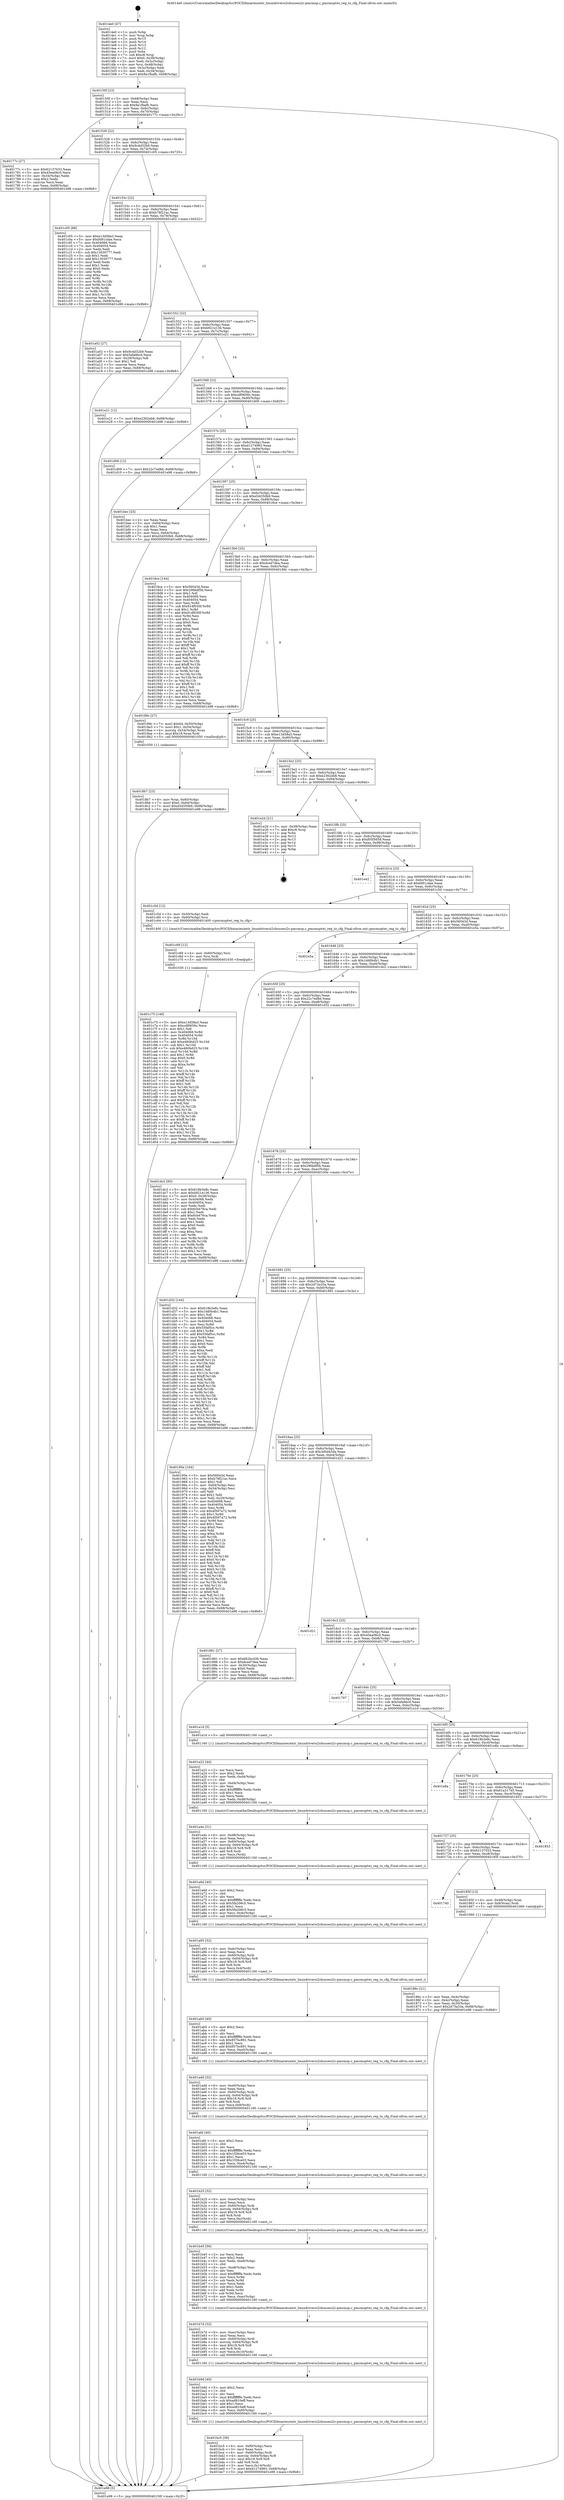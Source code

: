 digraph "0x4014e0" {
  label = "0x4014e0 (/mnt/c/Users/mathe/Desktop/tcc/POCII/binaries/extr_linuxdriversi2cbussesi2c-pmcmsp.c_pmcmsptwi_reg_to_cfg_Final-ollvm.out::main(0))"
  labelloc = "t"
  node[shape=record]

  Entry [label="",width=0.3,height=0.3,shape=circle,fillcolor=black,style=filled]
  "0x40150f" [label="{
     0x40150f [23]\l
     | [instrs]\l
     &nbsp;&nbsp;0x40150f \<+3\>: mov -0x68(%rbp),%eax\l
     &nbsp;&nbsp;0x401512 \<+2\>: mov %eax,%ecx\l
     &nbsp;&nbsp;0x401514 \<+6\>: sub $0x9a1fbafb,%ecx\l
     &nbsp;&nbsp;0x40151a \<+3\>: mov %eax,-0x6c(%rbp)\l
     &nbsp;&nbsp;0x40151d \<+3\>: mov %ecx,-0x70(%rbp)\l
     &nbsp;&nbsp;0x401520 \<+6\>: je 000000000040177c \<main+0x29c\>\l
  }"]
  "0x40177c" [label="{
     0x40177c [27]\l
     | [instrs]\l
     &nbsp;&nbsp;0x40177c \<+5\>: mov $0x62137033,%eax\l
     &nbsp;&nbsp;0x401781 \<+5\>: mov $0x45ea06c0,%ecx\l
     &nbsp;&nbsp;0x401786 \<+3\>: mov -0x34(%rbp),%edx\l
     &nbsp;&nbsp;0x401789 \<+3\>: cmp $0x2,%edx\l
     &nbsp;&nbsp;0x40178c \<+3\>: cmovne %ecx,%eax\l
     &nbsp;&nbsp;0x40178f \<+3\>: mov %eax,-0x68(%rbp)\l
     &nbsp;&nbsp;0x401792 \<+5\>: jmp 0000000000401e98 \<main+0x9b8\>\l
  }"]
  "0x401526" [label="{
     0x401526 [22]\l
     | [instrs]\l
     &nbsp;&nbsp;0x401526 \<+5\>: jmp 000000000040152b \<main+0x4b\>\l
     &nbsp;&nbsp;0x40152b \<+3\>: mov -0x6c(%rbp),%eax\l
     &nbsp;&nbsp;0x40152e \<+5\>: sub $0x9c4d32b9,%eax\l
     &nbsp;&nbsp;0x401533 \<+3\>: mov %eax,-0x74(%rbp)\l
     &nbsp;&nbsp;0x401536 \<+6\>: je 0000000000401c05 \<main+0x725\>\l
  }"]
  "0x401e98" [label="{
     0x401e98 [5]\l
     | [instrs]\l
     &nbsp;&nbsp;0x401e98 \<+5\>: jmp 000000000040150f \<main+0x2f\>\l
  }"]
  "0x4014e0" [label="{
     0x4014e0 [47]\l
     | [instrs]\l
     &nbsp;&nbsp;0x4014e0 \<+1\>: push %rbp\l
     &nbsp;&nbsp;0x4014e1 \<+3\>: mov %rsp,%rbp\l
     &nbsp;&nbsp;0x4014e4 \<+2\>: push %r15\l
     &nbsp;&nbsp;0x4014e6 \<+2\>: push %r14\l
     &nbsp;&nbsp;0x4014e8 \<+2\>: push %r13\l
     &nbsp;&nbsp;0x4014ea \<+2\>: push %r12\l
     &nbsp;&nbsp;0x4014ec \<+1\>: push %rbx\l
     &nbsp;&nbsp;0x4014ed \<+7\>: sub $0xc8,%rsp\l
     &nbsp;&nbsp;0x4014f4 \<+7\>: movl $0x0,-0x38(%rbp)\l
     &nbsp;&nbsp;0x4014fb \<+3\>: mov %edi,-0x3c(%rbp)\l
     &nbsp;&nbsp;0x4014fe \<+4\>: mov %rsi,-0x48(%rbp)\l
     &nbsp;&nbsp;0x401502 \<+3\>: mov -0x3c(%rbp),%edi\l
     &nbsp;&nbsp;0x401505 \<+3\>: mov %edi,-0x34(%rbp)\l
     &nbsp;&nbsp;0x401508 \<+7\>: movl $0x9a1fbafb,-0x68(%rbp)\l
  }"]
  Exit [label="",width=0.3,height=0.3,shape=circle,fillcolor=black,style=filled,peripheries=2]
  "0x401c05" [label="{
     0x401c05 [88]\l
     | [instrs]\l
     &nbsp;&nbsp;0x401c05 \<+5\>: mov $0xe13d58a3,%eax\l
     &nbsp;&nbsp;0x401c0a \<+5\>: mov $0xfd91cdae,%ecx\l
     &nbsp;&nbsp;0x401c0f \<+7\>: mov 0x404068,%edx\l
     &nbsp;&nbsp;0x401c16 \<+7\>: mov 0x404054,%esi\l
     &nbsp;&nbsp;0x401c1d \<+2\>: mov %edx,%edi\l
     &nbsp;&nbsp;0x401c1f \<+6\>: sub $0x13030777,%edi\l
     &nbsp;&nbsp;0x401c25 \<+3\>: sub $0x1,%edi\l
     &nbsp;&nbsp;0x401c28 \<+6\>: add $0x13030777,%edi\l
     &nbsp;&nbsp;0x401c2e \<+3\>: imul %edi,%edx\l
     &nbsp;&nbsp;0x401c31 \<+3\>: and $0x1,%edx\l
     &nbsp;&nbsp;0x401c34 \<+3\>: cmp $0x0,%edx\l
     &nbsp;&nbsp;0x401c37 \<+4\>: sete %r8b\l
     &nbsp;&nbsp;0x401c3b \<+3\>: cmp $0xa,%esi\l
     &nbsp;&nbsp;0x401c3e \<+4\>: setl %r9b\l
     &nbsp;&nbsp;0x401c42 \<+3\>: mov %r8b,%r10b\l
     &nbsp;&nbsp;0x401c45 \<+3\>: and %r9b,%r10b\l
     &nbsp;&nbsp;0x401c48 \<+3\>: xor %r9b,%r8b\l
     &nbsp;&nbsp;0x401c4b \<+3\>: or %r8b,%r10b\l
     &nbsp;&nbsp;0x401c4e \<+4\>: test $0x1,%r10b\l
     &nbsp;&nbsp;0x401c52 \<+3\>: cmovne %ecx,%eax\l
     &nbsp;&nbsp;0x401c55 \<+3\>: mov %eax,-0x68(%rbp)\l
     &nbsp;&nbsp;0x401c58 \<+5\>: jmp 0000000000401e98 \<main+0x9b8\>\l
  }"]
  "0x40153c" [label="{
     0x40153c [22]\l
     | [instrs]\l
     &nbsp;&nbsp;0x40153c \<+5\>: jmp 0000000000401541 \<main+0x61\>\l
     &nbsp;&nbsp;0x401541 \<+3\>: mov -0x6c(%rbp),%eax\l
     &nbsp;&nbsp;0x401544 \<+5\>: sub $0xb78f21ac,%eax\l
     &nbsp;&nbsp;0x401549 \<+3\>: mov %eax,-0x78(%rbp)\l
     &nbsp;&nbsp;0x40154c \<+6\>: je 0000000000401a02 \<main+0x522\>\l
  }"]
  "0x401c75" [label="{
     0x401c75 [148]\l
     | [instrs]\l
     &nbsp;&nbsp;0x401c75 \<+5\>: mov $0xe13d58a3,%eax\l
     &nbsp;&nbsp;0x401c7a \<+5\>: mov $0xcdf0656c,%ecx\l
     &nbsp;&nbsp;0x401c7f \<+2\>: mov $0x1,%dl\l
     &nbsp;&nbsp;0x401c81 \<+8\>: mov 0x404068,%r8d\l
     &nbsp;&nbsp;0x401c89 \<+8\>: mov 0x404054,%r9d\l
     &nbsp;&nbsp;0x401c91 \<+3\>: mov %r8d,%r10d\l
     &nbsp;&nbsp;0x401c94 \<+7\>: add $0xe460bd25,%r10d\l
     &nbsp;&nbsp;0x401c9b \<+4\>: sub $0x1,%r10d\l
     &nbsp;&nbsp;0x401c9f \<+7\>: sub $0xe460bd25,%r10d\l
     &nbsp;&nbsp;0x401ca6 \<+4\>: imul %r10d,%r8d\l
     &nbsp;&nbsp;0x401caa \<+4\>: and $0x1,%r8d\l
     &nbsp;&nbsp;0x401cae \<+4\>: cmp $0x0,%r8d\l
     &nbsp;&nbsp;0x401cb2 \<+4\>: sete %r11b\l
     &nbsp;&nbsp;0x401cb6 \<+4\>: cmp $0xa,%r9d\l
     &nbsp;&nbsp;0x401cba \<+3\>: setl %bl\l
     &nbsp;&nbsp;0x401cbd \<+3\>: mov %r11b,%r14b\l
     &nbsp;&nbsp;0x401cc0 \<+4\>: xor $0xff,%r14b\l
     &nbsp;&nbsp;0x401cc4 \<+3\>: mov %bl,%r15b\l
     &nbsp;&nbsp;0x401cc7 \<+4\>: xor $0xff,%r15b\l
     &nbsp;&nbsp;0x401ccb \<+3\>: xor $0x1,%dl\l
     &nbsp;&nbsp;0x401cce \<+3\>: mov %r14b,%r12b\l
     &nbsp;&nbsp;0x401cd1 \<+4\>: and $0xff,%r12b\l
     &nbsp;&nbsp;0x401cd5 \<+3\>: and %dl,%r11b\l
     &nbsp;&nbsp;0x401cd8 \<+3\>: mov %r15b,%r13b\l
     &nbsp;&nbsp;0x401cdb \<+4\>: and $0xff,%r13b\l
     &nbsp;&nbsp;0x401cdf \<+2\>: and %dl,%bl\l
     &nbsp;&nbsp;0x401ce1 \<+3\>: or %r11b,%r12b\l
     &nbsp;&nbsp;0x401ce4 \<+3\>: or %bl,%r13b\l
     &nbsp;&nbsp;0x401ce7 \<+3\>: xor %r13b,%r12b\l
     &nbsp;&nbsp;0x401cea \<+3\>: or %r15b,%r14b\l
     &nbsp;&nbsp;0x401ced \<+4\>: xor $0xff,%r14b\l
     &nbsp;&nbsp;0x401cf1 \<+3\>: or $0x1,%dl\l
     &nbsp;&nbsp;0x401cf4 \<+3\>: and %dl,%r14b\l
     &nbsp;&nbsp;0x401cf7 \<+3\>: or %r14b,%r12b\l
     &nbsp;&nbsp;0x401cfa \<+4\>: test $0x1,%r12b\l
     &nbsp;&nbsp;0x401cfe \<+3\>: cmovne %ecx,%eax\l
     &nbsp;&nbsp;0x401d01 \<+3\>: mov %eax,-0x68(%rbp)\l
     &nbsp;&nbsp;0x401d04 \<+5\>: jmp 0000000000401e98 \<main+0x9b8\>\l
  }"]
  "0x401a02" [label="{
     0x401a02 [27]\l
     | [instrs]\l
     &nbsp;&nbsp;0x401a02 \<+5\>: mov $0x9c4d32b9,%eax\l
     &nbsp;&nbsp;0x401a07 \<+5\>: mov $0x5afa9ecd,%ecx\l
     &nbsp;&nbsp;0x401a0c \<+3\>: mov -0x29(%rbp),%dl\l
     &nbsp;&nbsp;0x401a0f \<+3\>: test $0x1,%dl\l
     &nbsp;&nbsp;0x401a12 \<+3\>: cmovne %ecx,%eax\l
     &nbsp;&nbsp;0x401a15 \<+3\>: mov %eax,-0x68(%rbp)\l
     &nbsp;&nbsp;0x401a18 \<+5\>: jmp 0000000000401e98 \<main+0x9b8\>\l
  }"]
  "0x401552" [label="{
     0x401552 [22]\l
     | [instrs]\l
     &nbsp;&nbsp;0x401552 \<+5\>: jmp 0000000000401557 \<main+0x77\>\l
     &nbsp;&nbsp;0x401557 \<+3\>: mov -0x6c(%rbp),%eax\l
     &nbsp;&nbsp;0x40155a \<+5\>: sub $0xb921e136,%eax\l
     &nbsp;&nbsp;0x40155f \<+3\>: mov %eax,-0x7c(%rbp)\l
     &nbsp;&nbsp;0x401562 \<+6\>: je 0000000000401e21 \<main+0x941\>\l
  }"]
  "0x401c69" [label="{
     0x401c69 [12]\l
     | [instrs]\l
     &nbsp;&nbsp;0x401c69 \<+4\>: mov -0x60(%rbp),%rsi\l
     &nbsp;&nbsp;0x401c6d \<+3\>: mov %rsi,%rdi\l
     &nbsp;&nbsp;0x401c70 \<+5\>: call 0000000000401030 \<free@plt\>\l
     | [calls]\l
     &nbsp;&nbsp;0x401030 \{1\} (unknown)\l
  }"]
  "0x401e21" [label="{
     0x401e21 [12]\l
     | [instrs]\l
     &nbsp;&nbsp;0x401e21 \<+7\>: movl $0xe2362eb8,-0x68(%rbp)\l
     &nbsp;&nbsp;0x401e28 \<+5\>: jmp 0000000000401e98 \<main+0x9b8\>\l
  }"]
  "0x401568" [label="{
     0x401568 [22]\l
     | [instrs]\l
     &nbsp;&nbsp;0x401568 \<+5\>: jmp 000000000040156d \<main+0x8d\>\l
     &nbsp;&nbsp;0x40156d \<+3\>: mov -0x6c(%rbp),%eax\l
     &nbsp;&nbsp;0x401570 \<+5\>: sub $0xcdf0656c,%eax\l
     &nbsp;&nbsp;0x401575 \<+3\>: mov %eax,-0x80(%rbp)\l
     &nbsp;&nbsp;0x401578 \<+6\>: je 0000000000401d09 \<main+0x829\>\l
  }"]
  "0x401bc5" [label="{
     0x401bc5 [39]\l
     | [instrs]\l
     &nbsp;&nbsp;0x401bc5 \<+6\>: mov -0xf0(%rbp),%ecx\l
     &nbsp;&nbsp;0x401bcb \<+3\>: imul %eax,%ecx\l
     &nbsp;&nbsp;0x401bce \<+4\>: mov -0x60(%rbp),%rdi\l
     &nbsp;&nbsp;0x401bd2 \<+4\>: movslq -0x64(%rbp),%r8\l
     &nbsp;&nbsp;0x401bd6 \<+4\>: imul $0x18,%r8,%r8\l
     &nbsp;&nbsp;0x401bda \<+3\>: add %r8,%rdi\l
     &nbsp;&nbsp;0x401bdd \<+3\>: mov %ecx,0x14(%rdi)\l
     &nbsp;&nbsp;0x401be0 \<+7\>: movl $0xd1274983,-0x68(%rbp)\l
     &nbsp;&nbsp;0x401be7 \<+5\>: jmp 0000000000401e98 \<main+0x9b8\>\l
  }"]
  "0x401d09" [label="{
     0x401d09 [12]\l
     | [instrs]\l
     &nbsp;&nbsp;0x401d09 \<+7\>: movl $0x22c7ed8d,-0x68(%rbp)\l
     &nbsp;&nbsp;0x401d10 \<+5\>: jmp 0000000000401e98 \<main+0x9b8\>\l
  }"]
  "0x40157e" [label="{
     0x40157e [25]\l
     | [instrs]\l
     &nbsp;&nbsp;0x40157e \<+5\>: jmp 0000000000401583 \<main+0xa3\>\l
     &nbsp;&nbsp;0x401583 \<+3\>: mov -0x6c(%rbp),%eax\l
     &nbsp;&nbsp;0x401586 \<+5\>: sub $0xd1274983,%eax\l
     &nbsp;&nbsp;0x40158b \<+6\>: mov %eax,-0x84(%rbp)\l
     &nbsp;&nbsp;0x401591 \<+6\>: je 0000000000401bec \<main+0x70c\>\l
  }"]
  "0x401b9d" [label="{
     0x401b9d [40]\l
     | [instrs]\l
     &nbsp;&nbsp;0x401b9d \<+5\>: mov $0x2,%ecx\l
     &nbsp;&nbsp;0x401ba2 \<+1\>: cltd\l
     &nbsp;&nbsp;0x401ba3 \<+2\>: idiv %ecx\l
     &nbsp;&nbsp;0x401ba5 \<+6\>: imul $0xfffffffe,%edx,%ecx\l
     &nbsp;&nbsp;0x401bab \<+6\>: sub $0xad810eff,%ecx\l
     &nbsp;&nbsp;0x401bb1 \<+3\>: add $0x1,%ecx\l
     &nbsp;&nbsp;0x401bb4 \<+6\>: add $0xad810eff,%ecx\l
     &nbsp;&nbsp;0x401bba \<+6\>: mov %ecx,-0xf0(%rbp)\l
     &nbsp;&nbsp;0x401bc0 \<+5\>: call 0000000000401160 \<next_i\>\l
     | [calls]\l
     &nbsp;&nbsp;0x401160 \{1\} (/mnt/c/Users/mathe/Desktop/tcc/POCII/binaries/extr_linuxdriversi2cbussesi2c-pmcmsp.c_pmcmsptwi_reg_to_cfg_Final-ollvm.out::next_i)\l
  }"]
  "0x401bec" [label="{
     0x401bec [25]\l
     | [instrs]\l
     &nbsp;&nbsp;0x401bec \<+2\>: xor %eax,%eax\l
     &nbsp;&nbsp;0x401bee \<+3\>: mov -0x64(%rbp),%ecx\l
     &nbsp;&nbsp;0x401bf1 \<+3\>: sub $0x1,%eax\l
     &nbsp;&nbsp;0x401bf4 \<+2\>: sub %eax,%ecx\l
     &nbsp;&nbsp;0x401bf6 \<+3\>: mov %ecx,-0x64(%rbp)\l
     &nbsp;&nbsp;0x401bf9 \<+7\>: movl $0xd3d350b9,-0x68(%rbp)\l
     &nbsp;&nbsp;0x401c00 \<+5\>: jmp 0000000000401e98 \<main+0x9b8\>\l
  }"]
  "0x401597" [label="{
     0x401597 [25]\l
     | [instrs]\l
     &nbsp;&nbsp;0x401597 \<+5\>: jmp 000000000040159c \<main+0xbc\>\l
     &nbsp;&nbsp;0x40159c \<+3\>: mov -0x6c(%rbp),%eax\l
     &nbsp;&nbsp;0x40159f \<+5\>: sub $0xd3d350b9,%eax\l
     &nbsp;&nbsp;0x4015a4 \<+6\>: mov %eax,-0x88(%rbp)\l
     &nbsp;&nbsp;0x4015aa \<+6\>: je 00000000004018ce \<main+0x3ee\>\l
  }"]
  "0x401b7d" [label="{
     0x401b7d [32]\l
     | [instrs]\l
     &nbsp;&nbsp;0x401b7d \<+6\>: mov -0xec(%rbp),%ecx\l
     &nbsp;&nbsp;0x401b83 \<+3\>: imul %eax,%ecx\l
     &nbsp;&nbsp;0x401b86 \<+4\>: mov -0x60(%rbp),%rdi\l
     &nbsp;&nbsp;0x401b8a \<+4\>: movslq -0x64(%rbp),%r8\l
     &nbsp;&nbsp;0x401b8e \<+4\>: imul $0x18,%r8,%r8\l
     &nbsp;&nbsp;0x401b92 \<+3\>: add %r8,%rdi\l
     &nbsp;&nbsp;0x401b95 \<+3\>: mov %ecx,0x10(%rdi)\l
     &nbsp;&nbsp;0x401b98 \<+5\>: call 0000000000401160 \<next_i\>\l
     | [calls]\l
     &nbsp;&nbsp;0x401160 \{1\} (/mnt/c/Users/mathe/Desktop/tcc/POCII/binaries/extr_linuxdriversi2cbussesi2c-pmcmsp.c_pmcmsptwi_reg_to_cfg_Final-ollvm.out::next_i)\l
  }"]
  "0x4018ce" [label="{
     0x4018ce [144]\l
     | [instrs]\l
     &nbsp;&nbsp;0x4018ce \<+5\>: mov $0x56043d,%eax\l
     &nbsp;&nbsp;0x4018d3 \<+5\>: mov $0x296bdf5b,%ecx\l
     &nbsp;&nbsp;0x4018d8 \<+2\>: mov $0x1,%dl\l
     &nbsp;&nbsp;0x4018da \<+7\>: mov 0x404068,%esi\l
     &nbsp;&nbsp;0x4018e1 \<+7\>: mov 0x404054,%edi\l
     &nbsp;&nbsp;0x4018e8 \<+3\>: mov %esi,%r8d\l
     &nbsp;&nbsp;0x4018eb \<+7\>: sub $0x91df030f,%r8d\l
     &nbsp;&nbsp;0x4018f2 \<+4\>: sub $0x1,%r8d\l
     &nbsp;&nbsp;0x4018f6 \<+7\>: add $0x91df030f,%r8d\l
     &nbsp;&nbsp;0x4018fd \<+4\>: imul %r8d,%esi\l
     &nbsp;&nbsp;0x401901 \<+3\>: and $0x1,%esi\l
     &nbsp;&nbsp;0x401904 \<+3\>: cmp $0x0,%esi\l
     &nbsp;&nbsp;0x401907 \<+4\>: sete %r9b\l
     &nbsp;&nbsp;0x40190b \<+3\>: cmp $0xa,%edi\l
     &nbsp;&nbsp;0x40190e \<+4\>: setl %r10b\l
     &nbsp;&nbsp;0x401912 \<+3\>: mov %r9b,%r11b\l
     &nbsp;&nbsp;0x401915 \<+4\>: xor $0xff,%r11b\l
     &nbsp;&nbsp;0x401919 \<+3\>: mov %r10b,%bl\l
     &nbsp;&nbsp;0x40191c \<+3\>: xor $0xff,%bl\l
     &nbsp;&nbsp;0x40191f \<+3\>: xor $0x1,%dl\l
     &nbsp;&nbsp;0x401922 \<+3\>: mov %r11b,%r14b\l
     &nbsp;&nbsp;0x401925 \<+4\>: and $0xff,%r14b\l
     &nbsp;&nbsp;0x401929 \<+3\>: and %dl,%r9b\l
     &nbsp;&nbsp;0x40192c \<+3\>: mov %bl,%r15b\l
     &nbsp;&nbsp;0x40192f \<+4\>: and $0xff,%r15b\l
     &nbsp;&nbsp;0x401933 \<+3\>: and %dl,%r10b\l
     &nbsp;&nbsp;0x401936 \<+3\>: or %r9b,%r14b\l
     &nbsp;&nbsp;0x401939 \<+3\>: or %r10b,%r15b\l
     &nbsp;&nbsp;0x40193c \<+3\>: xor %r15b,%r14b\l
     &nbsp;&nbsp;0x40193f \<+3\>: or %bl,%r11b\l
     &nbsp;&nbsp;0x401942 \<+4\>: xor $0xff,%r11b\l
     &nbsp;&nbsp;0x401946 \<+3\>: or $0x1,%dl\l
     &nbsp;&nbsp;0x401949 \<+3\>: and %dl,%r11b\l
     &nbsp;&nbsp;0x40194c \<+3\>: or %r11b,%r14b\l
     &nbsp;&nbsp;0x40194f \<+4\>: test $0x1,%r14b\l
     &nbsp;&nbsp;0x401953 \<+3\>: cmovne %ecx,%eax\l
     &nbsp;&nbsp;0x401956 \<+3\>: mov %eax,-0x68(%rbp)\l
     &nbsp;&nbsp;0x401959 \<+5\>: jmp 0000000000401e98 \<main+0x9b8\>\l
  }"]
  "0x4015b0" [label="{
     0x4015b0 [25]\l
     | [instrs]\l
     &nbsp;&nbsp;0x4015b0 \<+5\>: jmp 00000000004015b5 \<main+0xd5\>\l
     &nbsp;&nbsp;0x4015b5 \<+3\>: mov -0x6c(%rbp),%eax\l
     &nbsp;&nbsp;0x4015b8 \<+5\>: sub $0xdced7dea,%eax\l
     &nbsp;&nbsp;0x4015bd \<+6\>: mov %eax,-0x8c(%rbp)\l
     &nbsp;&nbsp;0x4015c3 \<+6\>: je 000000000040189c \<main+0x3bc\>\l
  }"]
  "0x401b45" [label="{
     0x401b45 [56]\l
     | [instrs]\l
     &nbsp;&nbsp;0x401b45 \<+2\>: xor %ecx,%ecx\l
     &nbsp;&nbsp;0x401b47 \<+5\>: mov $0x2,%edx\l
     &nbsp;&nbsp;0x401b4c \<+6\>: mov %edx,-0xe8(%rbp)\l
     &nbsp;&nbsp;0x401b52 \<+1\>: cltd\l
     &nbsp;&nbsp;0x401b53 \<+6\>: mov -0xe8(%rbp),%esi\l
     &nbsp;&nbsp;0x401b59 \<+2\>: idiv %esi\l
     &nbsp;&nbsp;0x401b5b \<+6\>: imul $0xfffffffe,%edx,%edx\l
     &nbsp;&nbsp;0x401b61 \<+3\>: mov %ecx,%r9d\l
     &nbsp;&nbsp;0x401b64 \<+3\>: sub %edx,%r9d\l
     &nbsp;&nbsp;0x401b67 \<+2\>: mov %ecx,%edx\l
     &nbsp;&nbsp;0x401b69 \<+3\>: sub $0x1,%edx\l
     &nbsp;&nbsp;0x401b6c \<+3\>: add %edx,%r9d\l
     &nbsp;&nbsp;0x401b6f \<+3\>: sub %r9d,%ecx\l
     &nbsp;&nbsp;0x401b72 \<+6\>: mov %ecx,-0xec(%rbp)\l
     &nbsp;&nbsp;0x401b78 \<+5\>: call 0000000000401160 \<next_i\>\l
     | [calls]\l
     &nbsp;&nbsp;0x401160 \{1\} (/mnt/c/Users/mathe/Desktop/tcc/POCII/binaries/extr_linuxdriversi2cbussesi2c-pmcmsp.c_pmcmsptwi_reg_to_cfg_Final-ollvm.out::next_i)\l
  }"]
  "0x40189c" [label="{
     0x40189c [27]\l
     | [instrs]\l
     &nbsp;&nbsp;0x40189c \<+7\>: movl $0x64,-0x50(%rbp)\l
     &nbsp;&nbsp;0x4018a3 \<+7\>: movl $0x1,-0x54(%rbp)\l
     &nbsp;&nbsp;0x4018aa \<+4\>: movslq -0x54(%rbp),%rax\l
     &nbsp;&nbsp;0x4018ae \<+4\>: imul $0x18,%rax,%rdi\l
     &nbsp;&nbsp;0x4018b2 \<+5\>: call 0000000000401050 \<malloc@plt\>\l
     | [calls]\l
     &nbsp;&nbsp;0x401050 \{1\} (unknown)\l
  }"]
  "0x4015c9" [label="{
     0x4015c9 [25]\l
     | [instrs]\l
     &nbsp;&nbsp;0x4015c9 \<+5\>: jmp 00000000004015ce \<main+0xee\>\l
     &nbsp;&nbsp;0x4015ce \<+3\>: mov -0x6c(%rbp),%eax\l
     &nbsp;&nbsp;0x4015d1 \<+5\>: sub $0xe13d58a3,%eax\l
     &nbsp;&nbsp;0x4015d6 \<+6\>: mov %eax,-0x90(%rbp)\l
     &nbsp;&nbsp;0x4015dc \<+6\>: je 0000000000401e66 \<main+0x986\>\l
  }"]
  "0x401b25" [label="{
     0x401b25 [32]\l
     | [instrs]\l
     &nbsp;&nbsp;0x401b25 \<+6\>: mov -0xe4(%rbp),%ecx\l
     &nbsp;&nbsp;0x401b2b \<+3\>: imul %eax,%ecx\l
     &nbsp;&nbsp;0x401b2e \<+4\>: mov -0x60(%rbp),%rdi\l
     &nbsp;&nbsp;0x401b32 \<+4\>: movslq -0x64(%rbp),%r8\l
     &nbsp;&nbsp;0x401b36 \<+4\>: imul $0x18,%r8,%r8\l
     &nbsp;&nbsp;0x401b3a \<+3\>: add %r8,%rdi\l
     &nbsp;&nbsp;0x401b3d \<+3\>: mov %ecx,0xc(%rdi)\l
     &nbsp;&nbsp;0x401b40 \<+5\>: call 0000000000401160 \<next_i\>\l
     | [calls]\l
     &nbsp;&nbsp;0x401160 \{1\} (/mnt/c/Users/mathe/Desktop/tcc/POCII/binaries/extr_linuxdriversi2cbussesi2c-pmcmsp.c_pmcmsptwi_reg_to_cfg_Final-ollvm.out::next_i)\l
  }"]
  "0x401e66" [label="{
     0x401e66\l
  }", style=dashed]
  "0x4015e2" [label="{
     0x4015e2 [25]\l
     | [instrs]\l
     &nbsp;&nbsp;0x4015e2 \<+5\>: jmp 00000000004015e7 \<main+0x107\>\l
     &nbsp;&nbsp;0x4015e7 \<+3\>: mov -0x6c(%rbp),%eax\l
     &nbsp;&nbsp;0x4015ea \<+5\>: sub $0xe2362eb8,%eax\l
     &nbsp;&nbsp;0x4015ef \<+6\>: mov %eax,-0x94(%rbp)\l
     &nbsp;&nbsp;0x4015f5 \<+6\>: je 0000000000401e2d \<main+0x94d\>\l
  }"]
  "0x401afd" [label="{
     0x401afd [40]\l
     | [instrs]\l
     &nbsp;&nbsp;0x401afd \<+5\>: mov $0x2,%ecx\l
     &nbsp;&nbsp;0x401b02 \<+1\>: cltd\l
     &nbsp;&nbsp;0x401b03 \<+2\>: idiv %ecx\l
     &nbsp;&nbsp;0x401b05 \<+6\>: imul $0xfffffffe,%edx,%ecx\l
     &nbsp;&nbsp;0x401b0b \<+6\>: sub $0x1f28ce03,%ecx\l
     &nbsp;&nbsp;0x401b11 \<+3\>: add $0x1,%ecx\l
     &nbsp;&nbsp;0x401b14 \<+6\>: add $0x1f28ce03,%ecx\l
     &nbsp;&nbsp;0x401b1a \<+6\>: mov %ecx,-0xe4(%rbp)\l
     &nbsp;&nbsp;0x401b20 \<+5\>: call 0000000000401160 \<next_i\>\l
     | [calls]\l
     &nbsp;&nbsp;0x401160 \{1\} (/mnt/c/Users/mathe/Desktop/tcc/POCII/binaries/extr_linuxdriversi2cbussesi2c-pmcmsp.c_pmcmsptwi_reg_to_cfg_Final-ollvm.out::next_i)\l
  }"]
  "0x401e2d" [label="{
     0x401e2d [21]\l
     | [instrs]\l
     &nbsp;&nbsp;0x401e2d \<+3\>: mov -0x38(%rbp),%eax\l
     &nbsp;&nbsp;0x401e30 \<+7\>: add $0xc8,%rsp\l
     &nbsp;&nbsp;0x401e37 \<+1\>: pop %rbx\l
     &nbsp;&nbsp;0x401e38 \<+2\>: pop %r12\l
     &nbsp;&nbsp;0x401e3a \<+2\>: pop %r13\l
     &nbsp;&nbsp;0x401e3c \<+2\>: pop %r14\l
     &nbsp;&nbsp;0x401e3e \<+2\>: pop %r15\l
     &nbsp;&nbsp;0x401e40 \<+1\>: pop %rbp\l
     &nbsp;&nbsp;0x401e41 \<+1\>: ret\l
  }"]
  "0x4015fb" [label="{
     0x4015fb [25]\l
     | [instrs]\l
     &nbsp;&nbsp;0x4015fb \<+5\>: jmp 0000000000401600 \<main+0x120\>\l
     &nbsp;&nbsp;0x401600 \<+3\>: mov -0x6c(%rbp),%eax\l
     &nbsp;&nbsp;0x401603 \<+5\>: sub $0xf05f5658,%eax\l
     &nbsp;&nbsp;0x401608 \<+6\>: mov %eax,-0x98(%rbp)\l
     &nbsp;&nbsp;0x40160e \<+6\>: je 0000000000401e42 \<main+0x962\>\l
  }"]
  "0x401add" [label="{
     0x401add [32]\l
     | [instrs]\l
     &nbsp;&nbsp;0x401add \<+6\>: mov -0xe0(%rbp),%ecx\l
     &nbsp;&nbsp;0x401ae3 \<+3\>: imul %eax,%ecx\l
     &nbsp;&nbsp;0x401ae6 \<+4\>: mov -0x60(%rbp),%rdi\l
     &nbsp;&nbsp;0x401aea \<+4\>: movslq -0x64(%rbp),%r8\l
     &nbsp;&nbsp;0x401aee \<+4\>: imul $0x18,%r8,%r8\l
     &nbsp;&nbsp;0x401af2 \<+3\>: add %r8,%rdi\l
     &nbsp;&nbsp;0x401af5 \<+3\>: mov %ecx,0x8(%rdi)\l
     &nbsp;&nbsp;0x401af8 \<+5\>: call 0000000000401160 \<next_i\>\l
     | [calls]\l
     &nbsp;&nbsp;0x401160 \{1\} (/mnt/c/Users/mathe/Desktop/tcc/POCII/binaries/extr_linuxdriversi2cbussesi2c-pmcmsp.c_pmcmsptwi_reg_to_cfg_Final-ollvm.out::next_i)\l
  }"]
  "0x401e42" [label="{
     0x401e42\l
  }", style=dashed]
  "0x401614" [label="{
     0x401614 [25]\l
     | [instrs]\l
     &nbsp;&nbsp;0x401614 \<+5\>: jmp 0000000000401619 \<main+0x139\>\l
     &nbsp;&nbsp;0x401619 \<+3\>: mov -0x6c(%rbp),%eax\l
     &nbsp;&nbsp;0x40161c \<+5\>: sub $0xfd91cdae,%eax\l
     &nbsp;&nbsp;0x401621 \<+6\>: mov %eax,-0x9c(%rbp)\l
     &nbsp;&nbsp;0x401627 \<+6\>: je 0000000000401c5d \<main+0x77d\>\l
  }"]
  "0x401ab5" [label="{
     0x401ab5 [40]\l
     | [instrs]\l
     &nbsp;&nbsp;0x401ab5 \<+5\>: mov $0x2,%ecx\l
     &nbsp;&nbsp;0x401aba \<+1\>: cltd\l
     &nbsp;&nbsp;0x401abb \<+2\>: idiv %ecx\l
     &nbsp;&nbsp;0x401abd \<+6\>: imul $0xfffffffe,%edx,%ecx\l
     &nbsp;&nbsp;0x401ac3 \<+6\>: sub $0x857bc891,%ecx\l
     &nbsp;&nbsp;0x401ac9 \<+3\>: add $0x1,%ecx\l
     &nbsp;&nbsp;0x401acc \<+6\>: add $0x857bc891,%ecx\l
     &nbsp;&nbsp;0x401ad2 \<+6\>: mov %ecx,-0xe0(%rbp)\l
     &nbsp;&nbsp;0x401ad8 \<+5\>: call 0000000000401160 \<next_i\>\l
     | [calls]\l
     &nbsp;&nbsp;0x401160 \{1\} (/mnt/c/Users/mathe/Desktop/tcc/POCII/binaries/extr_linuxdriversi2cbussesi2c-pmcmsp.c_pmcmsptwi_reg_to_cfg_Final-ollvm.out::next_i)\l
  }"]
  "0x401c5d" [label="{
     0x401c5d [12]\l
     | [instrs]\l
     &nbsp;&nbsp;0x401c5d \<+3\>: mov -0x50(%rbp),%edi\l
     &nbsp;&nbsp;0x401c60 \<+4\>: mov -0x60(%rbp),%rsi\l
     &nbsp;&nbsp;0x401c64 \<+5\>: call 0000000000401400 \<pmcmsptwi_reg_to_cfg\>\l
     | [calls]\l
     &nbsp;&nbsp;0x401400 \{1\} (/mnt/c/Users/mathe/Desktop/tcc/POCII/binaries/extr_linuxdriversi2cbussesi2c-pmcmsp.c_pmcmsptwi_reg_to_cfg_Final-ollvm.out::pmcmsptwi_reg_to_cfg)\l
  }"]
  "0x40162d" [label="{
     0x40162d [25]\l
     | [instrs]\l
     &nbsp;&nbsp;0x40162d \<+5\>: jmp 0000000000401632 \<main+0x152\>\l
     &nbsp;&nbsp;0x401632 \<+3\>: mov -0x6c(%rbp),%eax\l
     &nbsp;&nbsp;0x401635 \<+5\>: sub $0x56043d,%eax\l
     &nbsp;&nbsp;0x40163a \<+6\>: mov %eax,-0xa0(%rbp)\l
     &nbsp;&nbsp;0x401640 \<+6\>: je 0000000000401e5a \<main+0x97a\>\l
  }"]
  "0x401a95" [label="{
     0x401a95 [32]\l
     | [instrs]\l
     &nbsp;&nbsp;0x401a95 \<+6\>: mov -0xdc(%rbp),%ecx\l
     &nbsp;&nbsp;0x401a9b \<+3\>: imul %eax,%ecx\l
     &nbsp;&nbsp;0x401a9e \<+4\>: mov -0x60(%rbp),%rdi\l
     &nbsp;&nbsp;0x401aa2 \<+4\>: movslq -0x64(%rbp),%r8\l
     &nbsp;&nbsp;0x401aa6 \<+4\>: imul $0x18,%r8,%r8\l
     &nbsp;&nbsp;0x401aaa \<+3\>: add %r8,%rdi\l
     &nbsp;&nbsp;0x401aad \<+3\>: mov %ecx,0x4(%rdi)\l
     &nbsp;&nbsp;0x401ab0 \<+5\>: call 0000000000401160 \<next_i\>\l
     | [calls]\l
     &nbsp;&nbsp;0x401160 \{1\} (/mnt/c/Users/mathe/Desktop/tcc/POCII/binaries/extr_linuxdriversi2cbussesi2c-pmcmsp.c_pmcmsptwi_reg_to_cfg_Final-ollvm.out::next_i)\l
  }"]
  "0x401e5a" [label="{
     0x401e5a\l
  }", style=dashed]
  "0x401646" [label="{
     0x401646 [25]\l
     | [instrs]\l
     &nbsp;&nbsp;0x401646 \<+5\>: jmp 000000000040164b \<main+0x16b\>\l
     &nbsp;&nbsp;0x40164b \<+3\>: mov -0x6c(%rbp),%eax\l
     &nbsp;&nbsp;0x40164e \<+5\>: sub $0x1dd0b4b1,%eax\l
     &nbsp;&nbsp;0x401653 \<+6\>: mov %eax,-0xa4(%rbp)\l
     &nbsp;&nbsp;0x401659 \<+6\>: je 0000000000401dc2 \<main+0x8e2\>\l
  }"]
  "0x401a6d" [label="{
     0x401a6d [40]\l
     | [instrs]\l
     &nbsp;&nbsp;0x401a6d \<+5\>: mov $0x2,%ecx\l
     &nbsp;&nbsp;0x401a72 \<+1\>: cltd\l
     &nbsp;&nbsp;0x401a73 \<+2\>: idiv %ecx\l
     &nbsp;&nbsp;0x401a75 \<+6\>: imul $0xfffffffe,%edx,%ecx\l
     &nbsp;&nbsp;0x401a7b \<+6\>: sub $0x5fa206c5,%ecx\l
     &nbsp;&nbsp;0x401a81 \<+3\>: add $0x1,%ecx\l
     &nbsp;&nbsp;0x401a84 \<+6\>: add $0x5fa206c5,%ecx\l
     &nbsp;&nbsp;0x401a8a \<+6\>: mov %ecx,-0xdc(%rbp)\l
     &nbsp;&nbsp;0x401a90 \<+5\>: call 0000000000401160 \<next_i\>\l
     | [calls]\l
     &nbsp;&nbsp;0x401160 \{1\} (/mnt/c/Users/mathe/Desktop/tcc/POCII/binaries/extr_linuxdriversi2cbussesi2c-pmcmsp.c_pmcmsptwi_reg_to_cfg_Final-ollvm.out::next_i)\l
  }"]
  "0x401dc2" [label="{
     0x401dc2 [95]\l
     | [instrs]\l
     &nbsp;&nbsp;0x401dc2 \<+5\>: mov $0x618b3e8c,%eax\l
     &nbsp;&nbsp;0x401dc7 \<+5\>: mov $0xb921e136,%ecx\l
     &nbsp;&nbsp;0x401dcc \<+7\>: movl $0x0,-0x38(%rbp)\l
     &nbsp;&nbsp;0x401dd3 \<+7\>: mov 0x404068,%edx\l
     &nbsp;&nbsp;0x401dda \<+7\>: mov 0x404054,%esi\l
     &nbsp;&nbsp;0x401de1 \<+2\>: mov %edx,%edi\l
     &nbsp;&nbsp;0x401de3 \<+6\>: sub $0x6cb476ca,%edi\l
     &nbsp;&nbsp;0x401de9 \<+3\>: sub $0x1,%edi\l
     &nbsp;&nbsp;0x401dec \<+6\>: add $0x6cb476ca,%edi\l
     &nbsp;&nbsp;0x401df2 \<+3\>: imul %edi,%edx\l
     &nbsp;&nbsp;0x401df5 \<+3\>: and $0x1,%edx\l
     &nbsp;&nbsp;0x401df8 \<+3\>: cmp $0x0,%edx\l
     &nbsp;&nbsp;0x401dfb \<+4\>: sete %r8b\l
     &nbsp;&nbsp;0x401dff \<+3\>: cmp $0xa,%esi\l
     &nbsp;&nbsp;0x401e02 \<+4\>: setl %r9b\l
     &nbsp;&nbsp;0x401e06 \<+3\>: mov %r8b,%r10b\l
     &nbsp;&nbsp;0x401e09 \<+3\>: and %r9b,%r10b\l
     &nbsp;&nbsp;0x401e0c \<+3\>: xor %r9b,%r8b\l
     &nbsp;&nbsp;0x401e0f \<+3\>: or %r8b,%r10b\l
     &nbsp;&nbsp;0x401e12 \<+4\>: test $0x1,%r10b\l
     &nbsp;&nbsp;0x401e16 \<+3\>: cmovne %ecx,%eax\l
     &nbsp;&nbsp;0x401e19 \<+3\>: mov %eax,-0x68(%rbp)\l
     &nbsp;&nbsp;0x401e1c \<+5\>: jmp 0000000000401e98 \<main+0x9b8\>\l
  }"]
  "0x40165f" [label="{
     0x40165f [25]\l
     | [instrs]\l
     &nbsp;&nbsp;0x40165f \<+5\>: jmp 0000000000401664 \<main+0x184\>\l
     &nbsp;&nbsp;0x401664 \<+3\>: mov -0x6c(%rbp),%eax\l
     &nbsp;&nbsp;0x401667 \<+5\>: sub $0x22c7ed8d,%eax\l
     &nbsp;&nbsp;0x40166c \<+6\>: mov %eax,-0xa8(%rbp)\l
     &nbsp;&nbsp;0x401672 \<+6\>: je 0000000000401d32 \<main+0x852\>\l
  }"]
  "0x401a4e" [label="{
     0x401a4e [31]\l
     | [instrs]\l
     &nbsp;&nbsp;0x401a4e \<+6\>: mov -0xd8(%rbp),%ecx\l
     &nbsp;&nbsp;0x401a54 \<+3\>: imul %eax,%ecx\l
     &nbsp;&nbsp;0x401a57 \<+4\>: mov -0x60(%rbp),%rdi\l
     &nbsp;&nbsp;0x401a5b \<+4\>: movslq -0x64(%rbp),%r8\l
     &nbsp;&nbsp;0x401a5f \<+4\>: imul $0x18,%r8,%r8\l
     &nbsp;&nbsp;0x401a63 \<+3\>: add %r8,%rdi\l
     &nbsp;&nbsp;0x401a66 \<+2\>: mov %ecx,(%rdi)\l
     &nbsp;&nbsp;0x401a68 \<+5\>: call 0000000000401160 \<next_i\>\l
     | [calls]\l
     &nbsp;&nbsp;0x401160 \{1\} (/mnt/c/Users/mathe/Desktop/tcc/POCII/binaries/extr_linuxdriversi2cbussesi2c-pmcmsp.c_pmcmsptwi_reg_to_cfg_Final-ollvm.out::next_i)\l
  }"]
  "0x401d32" [label="{
     0x401d32 [144]\l
     | [instrs]\l
     &nbsp;&nbsp;0x401d32 \<+5\>: mov $0x618b3e8c,%eax\l
     &nbsp;&nbsp;0x401d37 \<+5\>: mov $0x1dd0b4b1,%ecx\l
     &nbsp;&nbsp;0x401d3c \<+2\>: mov $0x1,%dl\l
     &nbsp;&nbsp;0x401d3e \<+7\>: mov 0x404068,%esi\l
     &nbsp;&nbsp;0x401d45 \<+7\>: mov 0x404054,%edi\l
     &nbsp;&nbsp;0x401d4c \<+3\>: mov %esi,%r8d\l
     &nbsp;&nbsp;0x401d4f \<+7\>: sub $0x55faf5cc,%r8d\l
     &nbsp;&nbsp;0x401d56 \<+4\>: sub $0x1,%r8d\l
     &nbsp;&nbsp;0x401d5a \<+7\>: add $0x55faf5cc,%r8d\l
     &nbsp;&nbsp;0x401d61 \<+4\>: imul %r8d,%esi\l
     &nbsp;&nbsp;0x401d65 \<+3\>: and $0x1,%esi\l
     &nbsp;&nbsp;0x401d68 \<+3\>: cmp $0x0,%esi\l
     &nbsp;&nbsp;0x401d6b \<+4\>: sete %r9b\l
     &nbsp;&nbsp;0x401d6f \<+3\>: cmp $0xa,%edi\l
     &nbsp;&nbsp;0x401d72 \<+4\>: setl %r10b\l
     &nbsp;&nbsp;0x401d76 \<+3\>: mov %r9b,%r11b\l
     &nbsp;&nbsp;0x401d79 \<+4\>: xor $0xff,%r11b\l
     &nbsp;&nbsp;0x401d7d \<+3\>: mov %r10b,%bl\l
     &nbsp;&nbsp;0x401d80 \<+3\>: xor $0xff,%bl\l
     &nbsp;&nbsp;0x401d83 \<+3\>: xor $0x1,%dl\l
     &nbsp;&nbsp;0x401d86 \<+3\>: mov %r11b,%r14b\l
     &nbsp;&nbsp;0x401d89 \<+4\>: and $0xff,%r14b\l
     &nbsp;&nbsp;0x401d8d \<+3\>: and %dl,%r9b\l
     &nbsp;&nbsp;0x401d90 \<+3\>: mov %bl,%r15b\l
     &nbsp;&nbsp;0x401d93 \<+4\>: and $0xff,%r15b\l
     &nbsp;&nbsp;0x401d97 \<+3\>: and %dl,%r10b\l
     &nbsp;&nbsp;0x401d9a \<+3\>: or %r9b,%r14b\l
     &nbsp;&nbsp;0x401d9d \<+3\>: or %r10b,%r15b\l
     &nbsp;&nbsp;0x401da0 \<+3\>: xor %r15b,%r14b\l
     &nbsp;&nbsp;0x401da3 \<+3\>: or %bl,%r11b\l
     &nbsp;&nbsp;0x401da6 \<+4\>: xor $0xff,%r11b\l
     &nbsp;&nbsp;0x401daa \<+3\>: or $0x1,%dl\l
     &nbsp;&nbsp;0x401dad \<+3\>: and %dl,%r11b\l
     &nbsp;&nbsp;0x401db0 \<+3\>: or %r11b,%r14b\l
     &nbsp;&nbsp;0x401db3 \<+4\>: test $0x1,%r14b\l
     &nbsp;&nbsp;0x401db7 \<+3\>: cmovne %ecx,%eax\l
     &nbsp;&nbsp;0x401dba \<+3\>: mov %eax,-0x68(%rbp)\l
     &nbsp;&nbsp;0x401dbd \<+5\>: jmp 0000000000401e98 \<main+0x9b8\>\l
  }"]
  "0x401678" [label="{
     0x401678 [25]\l
     | [instrs]\l
     &nbsp;&nbsp;0x401678 \<+5\>: jmp 000000000040167d \<main+0x19d\>\l
     &nbsp;&nbsp;0x40167d \<+3\>: mov -0x6c(%rbp),%eax\l
     &nbsp;&nbsp;0x401680 \<+5\>: sub $0x296bdf5b,%eax\l
     &nbsp;&nbsp;0x401685 \<+6\>: mov %eax,-0xac(%rbp)\l
     &nbsp;&nbsp;0x40168b \<+6\>: je 000000000040195e \<main+0x47e\>\l
  }"]
  "0x401a22" [label="{
     0x401a22 [44]\l
     | [instrs]\l
     &nbsp;&nbsp;0x401a22 \<+2\>: xor %ecx,%ecx\l
     &nbsp;&nbsp;0x401a24 \<+5\>: mov $0x2,%edx\l
     &nbsp;&nbsp;0x401a29 \<+6\>: mov %edx,-0xd4(%rbp)\l
     &nbsp;&nbsp;0x401a2f \<+1\>: cltd\l
     &nbsp;&nbsp;0x401a30 \<+6\>: mov -0xd4(%rbp),%esi\l
     &nbsp;&nbsp;0x401a36 \<+2\>: idiv %esi\l
     &nbsp;&nbsp;0x401a38 \<+6\>: imul $0xfffffffe,%edx,%edx\l
     &nbsp;&nbsp;0x401a3e \<+3\>: sub $0x1,%ecx\l
     &nbsp;&nbsp;0x401a41 \<+2\>: sub %ecx,%edx\l
     &nbsp;&nbsp;0x401a43 \<+6\>: mov %edx,-0xd8(%rbp)\l
     &nbsp;&nbsp;0x401a49 \<+5\>: call 0000000000401160 \<next_i\>\l
     | [calls]\l
     &nbsp;&nbsp;0x401160 \{1\} (/mnt/c/Users/mathe/Desktop/tcc/POCII/binaries/extr_linuxdriversi2cbussesi2c-pmcmsp.c_pmcmsptwi_reg_to_cfg_Final-ollvm.out::next_i)\l
  }"]
  "0x40195e" [label="{
     0x40195e [164]\l
     | [instrs]\l
     &nbsp;&nbsp;0x40195e \<+5\>: mov $0x56043d,%eax\l
     &nbsp;&nbsp;0x401963 \<+5\>: mov $0xb78f21ac,%ecx\l
     &nbsp;&nbsp;0x401968 \<+2\>: mov $0x1,%dl\l
     &nbsp;&nbsp;0x40196a \<+3\>: mov -0x64(%rbp),%esi\l
     &nbsp;&nbsp;0x40196d \<+3\>: cmp -0x54(%rbp),%esi\l
     &nbsp;&nbsp;0x401970 \<+4\>: setl %dil\l
     &nbsp;&nbsp;0x401974 \<+4\>: and $0x1,%dil\l
     &nbsp;&nbsp;0x401978 \<+4\>: mov %dil,-0x29(%rbp)\l
     &nbsp;&nbsp;0x40197c \<+7\>: mov 0x404068,%esi\l
     &nbsp;&nbsp;0x401983 \<+8\>: mov 0x404054,%r8d\l
     &nbsp;&nbsp;0x40198b \<+3\>: mov %esi,%r9d\l
     &nbsp;&nbsp;0x40198e \<+7\>: sub $0x4f597a72,%r9d\l
     &nbsp;&nbsp;0x401995 \<+4\>: sub $0x1,%r9d\l
     &nbsp;&nbsp;0x401999 \<+7\>: add $0x4f597a72,%r9d\l
     &nbsp;&nbsp;0x4019a0 \<+4\>: imul %r9d,%esi\l
     &nbsp;&nbsp;0x4019a4 \<+3\>: and $0x1,%esi\l
     &nbsp;&nbsp;0x4019a7 \<+3\>: cmp $0x0,%esi\l
     &nbsp;&nbsp;0x4019aa \<+4\>: sete %dil\l
     &nbsp;&nbsp;0x4019ae \<+4\>: cmp $0xa,%r8d\l
     &nbsp;&nbsp;0x4019b2 \<+4\>: setl %r10b\l
     &nbsp;&nbsp;0x4019b6 \<+3\>: mov %dil,%r11b\l
     &nbsp;&nbsp;0x4019b9 \<+4\>: xor $0xff,%r11b\l
     &nbsp;&nbsp;0x4019bd \<+3\>: mov %r10b,%bl\l
     &nbsp;&nbsp;0x4019c0 \<+3\>: xor $0xff,%bl\l
     &nbsp;&nbsp;0x4019c3 \<+3\>: xor $0x0,%dl\l
     &nbsp;&nbsp;0x4019c6 \<+3\>: mov %r11b,%r14b\l
     &nbsp;&nbsp;0x4019c9 \<+4\>: and $0x0,%r14b\l
     &nbsp;&nbsp;0x4019cd \<+3\>: and %dl,%dil\l
     &nbsp;&nbsp;0x4019d0 \<+3\>: mov %bl,%r15b\l
     &nbsp;&nbsp;0x4019d3 \<+4\>: and $0x0,%r15b\l
     &nbsp;&nbsp;0x4019d7 \<+3\>: and %dl,%r10b\l
     &nbsp;&nbsp;0x4019da \<+3\>: or %dil,%r14b\l
     &nbsp;&nbsp;0x4019dd \<+3\>: or %r10b,%r15b\l
     &nbsp;&nbsp;0x4019e0 \<+3\>: xor %r15b,%r14b\l
     &nbsp;&nbsp;0x4019e3 \<+3\>: or %bl,%r11b\l
     &nbsp;&nbsp;0x4019e6 \<+4\>: xor $0xff,%r11b\l
     &nbsp;&nbsp;0x4019ea \<+3\>: or $0x0,%dl\l
     &nbsp;&nbsp;0x4019ed \<+3\>: and %dl,%r11b\l
     &nbsp;&nbsp;0x4019f0 \<+3\>: or %r11b,%r14b\l
     &nbsp;&nbsp;0x4019f3 \<+4\>: test $0x1,%r14b\l
     &nbsp;&nbsp;0x4019f7 \<+3\>: cmovne %ecx,%eax\l
     &nbsp;&nbsp;0x4019fa \<+3\>: mov %eax,-0x68(%rbp)\l
     &nbsp;&nbsp;0x4019fd \<+5\>: jmp 0000000000401e98 \<main+0x9b8\>\l
  }"]
  "0x401691" [label="{
     0x401691 [25]\l
     | [instrs]\l
     &nbsp;&nbsp;0x401691 \<+5\>: jmp 0000000000401696 \<main+0x1b6\>\l
     &nbsp;&nbsp;0x401696 \<+3\>: mov -0x6c(%rbp),%eax\l
     &nbsp;&nbsp;0x401699 \<+5\>: sub $0x2d73a33a,%eax\l
     &nbsp;&nbsp;0x40169e \<+6\>: mov %eax,-0xb0(%rbp)\l
     &nbsp;&nbsp;0x4016a4 \<+6\>: je 0000000000401881 \<main+0x3a1\>\l
  }"]
  "0x4018b7" [label="{
     0x4018b7 [23]\l
     | [instrs]\l
     &nbsp;&nbsp;0x4018b7 \<+4\>: mov %rax,-0x60(%rbp)\l
     &nbsp;&nbsp;0x4018bb \<+7\>: movl $0x0,-0x64(%rbp)\l
     &nbsp;&nbsp;0x4018c2 \<+7\>: movl $0xd3d350b9,-0x68(%rbp)\l
     &nbsp;&nbsp;0x4018c9 \<+5\>: jmp 0000000000401e98 \<main+0x9b8\>\l
  }"]
  "0x401881" [label="{
     0x401881 [27]\l
     | [instrs]\l
     &nbsp;&nbsp;0x401881 \<+5\>: mov $0x662bcd38,%eax\l
     &nbsp;&nbsp;0x401886 \<+5\>: mov $0xdced7dea,%ecx\l
     &nbsp;&nbsp;0x40188b \<+3\>: mov -0x30(%rbp),%edx\l
     &nbsp;&nbsp;0x40188e \<+3\>: cmp $0x0,%edx\l
     &nbsp;&nbsp;0x401891 \<+3\>: cmove %ecx,%eax\l
     &nbsp;&nbsp;0x401894 \<+3\>: mov %eax,-0x68(%rbp)\l
     &nbsp;&nbsp;0x401897 \<+5\>: jmp 0000000000401e98 \<main+0x9b8\>\l
  }"]
  "0x4016aa" [label="{
     0x4016aa [25]\l
     | [instrs]\l
     &nbsp;&nbsp;0x4016aa \<+5\>: jmp 00000000004016af \<main+0x1cf\>\l
     &nbsp;&nbsp;0x4016af \<+3\>: mov -0x6c(%rbp),%eax\l
     &nbsp;&nbsp;0x4016b2 \<+5\>: sub $0x3d0d43da,%eax\l
     &nbsp;&nbsp;0x4016b7 \<+6\>: mov %eax,-0xb4(%rbp)\l
     &nbsp;&nbsp;0x4016bd \<+6\>: je 0000000000401d21 \<main+0x841\>\l
  }"]
  "0x40186c" [label="{
     0x40186c [21]\l
     | [instrs]\l
     &nbsp;&nbsp;0x40186c \<+3\>: mov %eax,-0x4c(%rbp)\l
     &nbsp;&nbsp;0x40186f \<+3\>: mov -0x4c(%rbp),%eax\l
     &nbsp;&nbsp;0x401872 \<+3\>: mov %eax,-0x30(%rbp)\l
     &nbsp;&nbsp;0x401875 \<+7\>: movl $0x2d73a33a,-0x68(%rbp)\l
     &nbsp;&nbsp;0x40187c \<+5\>: jmp 0000000000401e98 \<main+0x9b8\>\l
  }"]
  "0x401d21" [label="{
     0x401d21\l
  }", style=dashed]
  "0x4016c3" [label="{
     0x4016c3 [25]\l
     | [instrs]\l
     &nbsp;&nbsp;0x4016c3 \<+5\>: jmp 00000000004016c8 \<main+0x1e8\>\l
     &nbsp;&nbsp;0x4016c8 \<+3\>: mov -0x6c(%rbp),%eax\l
     &nbsp;&nbsp;0x4016cb \<+5\>: sub $0x45ea06c0,%eax\l
     &nbsp;&nbsp;0x4016d0 \<+6\>: mov %eax,-0xb8(%rbp)\l
     &nbsp;&nbsp;0x4016d6 \<+6\>: je 0000000000401797 \<main+0x2b7\>\l
  }"]
  "0x401740" [label="{
     0x401740\l
  }", style=dashed]
  "0x401797" [label="{
     0x401797\l
  }", style=dashed]
  "0x4016dc" [label="{
     0x4016dc [25]\l
     | [instrs]\l
     &nbsp;&nbsp;0x4016dc \<+5\>: jmp 00000000004016e1 \<main+0x201\>\l
     &nbsp;&nbsp;0x4016e1 \<+3\>: mov -0x6c(%rbp),%eax\l
     &nbsp;&nbsp;0x4016e4 \<+5\>: sub $0x5afa9ecd,%eax\l
     &nbsp;&nbsp;0x4016e9 \<+6\>: mov %eax,-0xbc(%rbp)\l
     &nbsp;&nbsp;0x4016ef \<+6\>: je 0000000000401a1d \<main+0x53d\>\l
  }"]
  "0x40185f" [label="{
     0x40185f [13]\l
     | [instrs]\l
     &nbsp;&nbsp;0x40185f \<+4\>: mov -0x48(%rbp),%rax\l
     &nbsp;&nbsp;0x401863 \<+4\>: mov 0x8(%rax),%rdi\l
     &nbsp;&nbsp;0x401867 \<+5\>: call 0000000000401060 \<atoi@plt\>\l
     | [calls]\l
     &nbsp;&nbsp;0x401060 \{1\} (unknown)\l
  }"]
  "0x401a1d" [label="{
     0x401a1d [5]\l
     | [instrs]\l
     &nbsp;&nbsp;0x401a1d \<+5\>: call 0000000000401160 \<next_i\>\l
     | [calls]\l
     &nbsp;&nbsp;0x401160 \{1\} (/mnt/c/Users/mathe/Desktop/tcc/POCII/binaries/extr_linuxdriversi2cbussesi2c-pmcmsp.c_pmcmsptwi_reg_to_cfg_Final-ollvm.out::next_i)\l
  }"]
  "0x4016f5" [label="{
     0x4016f5 [25]\l
     | [instrs]\l
     &nbsp;&nbsp;0x4016f5 \<+5\>: jmp 00000000004016fa \<main+0x21a\>\l
     &nbsp;&nbsp;0x4016fa \<+3\>: mov -0x6c(%rbp),%eax\l
     &nbsp;&nbsp;0x4016fd \<+5\>: sub $0x618b3e8c,%eax\l
     &nbsp;&nbsp;0x401702 \<+6\>: mov %eax,-0xc0(%rbp)\l
     &nbsp;&nbsp;0x401708 \<+6\>: je 0000000000401e8a \<main+0x9aa\>\l
  }"]
  "0x401727" [label="{
     0x401727 [25]\l
     | [instrs]\l
     &nbsp;&nbsp;0x401727 \<+5\>: jmp 000000000040172c \<main+0x24c\>\l
     &nbsp;&nbsp;0x40172c \<+3\>: mov -0x6c(%rbp),%eax\l
     &nbsp;&nbsp;0x40172f \<+5\>: sub $0x62137033,%eax\l
     &nbsp;&nbsp;0x401734 \<+6\>: mov %eax,-0xc8(%rbp)\l
     &nbsp;&nbsp;0x40173a \<+6\>: je 000000000040185f \<main+0x37f\>\l
  }"]
  "0x401e8a" [label="{
     0x401e8a\l
  }", style=dashed]
  "0x40170e" [label="{
     0x40170e [25]\l
     | [instrs]\l
     &nbsp;&nbsp;0x40170e \<+5\>: jmp 0000000000401713 \<main+0x233\>\l
     &nbsp;&nbsp;0x401713 \<+3\>: mov -0x6c(%rbp),%eax\l
     &nbsp;&nbsp;0x401716 \<+5\>: sub $0x61a317d5,%eax\l
     &nbsp;&nbsp;0x40171b \<+6\>: mov %eax,-0xc4(%rbp)\l
     &nbsp;&nbsp;0x401721 \<+6\>: je 0000000000401853 \<main+0x373\>\l
  }"]
  "0x401853" [label="{
     0x401853\l
  }", style=dashed]
  Entry -> "0x4014e0" [label=" 1"]
  "0x40150f" -> "0x40177c" [label=" 1"]
  "0x40150f" -> "0x401526" [label=" 18"]
  "0x40177c" -> "0x401e98" [label=" 1"]
  "0x4014e0" -> "0x40150f" [label=" 1"]
  "0x401e98" -> "0x40150f" [label=" 18"]
  "0x401e2d" -> Exit [label=" 1"]
  "0x401526" -> "0x401c05" [label=" 1"]
  "0x401526" -> "0x40153c" [label=" 17"]
  "0x401e21" -> "0x401e98" [label=" 1"]
  "0x40153c" -> "0x401a02" [label=" 2"]
  "0x40153c" -> "0x401552" [label=" 15"]
  "0x401dc2" -> "0x401e98" [label=" 1"]
  "0x401552" -> "0x401e21" [label=" 1"]
  "0x401552" -> "0x401568" [label=" 14"]
  "0x401d32" -> "0x401e98" [label=" 1"]
  "0x401568" -> "0x401d09" [label=" 1"]
  "0x401568" -> "0x40157e" [label=" 13"]
  "0x401d09" -> "0x401e98" [label=" 1"]
  "0x40157e" -> "0x401bec" [label=" 1"]
  "0x40157e" -> "0x401597" [label=" 12"]
  "0x401c75" -> "0x401e98" [label=" 1"]
  "0x401597" -> "0x4018ce" [label=" 2"]
  "0x401597" -> "0x4015b0" [label=" 10"]
  "0x401c69" -> "0x401c75" [label=" 1"]
  "0x4015b0" -> "0x40189c" [label=" 1"]
  "0x4015b0" -> "0x4015c9" [label=" 9"]
  "0x401c5d" -> "0x401c69" [label=" 1"]
  "0x4015c9" -> "0x401e66" [label=" 0"]
  "0x4015c9" -> "0x4015e2" [label=" 9"]
  "0x401c05" -> "0x401e98" [label=" 1"]
  "0x4015e2" -> "0x401e2d" [label=" 1"]
  "0x4015e2" -> "0x4015fb" [label=" 8"]
  "0x401bec" -> "0x401e98" [label=" 1"]
  "0x4015fb" -> "0x401e42" [label=" 0"]
  "0x4015fb" -> "0x401614" [label=" 8"]
  "0x401bc5" -> "0x401e98" [label=" 1"]
  "0x401614" -> "0x401c5d" [label=" 1"]
  "0x401614" -> "0x40162d" [label=" 7"]
  "0x401b9d" -> "0x401bc5" [label=" 1"]
  "0x40162d" -> "0x401e5a" [label=" 0"]
  "0x40162d" -> "0x401646" [label=" 7"]
  "0x401b7d" -> "0x401b9d" [label=" 1"]
  "0x401646" -> "0x401dc2" [label=" 1"]
  "0x401646" -> "0x40165f" [label=" 6"]
  "0x401b45" -> "0x401b7d" [label=" 1"]
  "0x40165f" -> "0x401d32" [label=" 1"]
  "0x40165f" -> "0x401678" [label=" 5"]
  "0x401b25" -> "0x401b45" [label=" 1"]
  "0x401678" -> "0x40195e" [label=" 2"]
  "0x401678" -> "0x401691" [label=" 3"]
  "0x401afd" -> "0x401b25" [label=" 1"]
  "0x401691" -> "0x401881" [label=" 1"]
  "0x401691" -> "0x4016aa" [label=" 2"]
  "0x401add" -> "0x401afd" [label=" 1"]
  "0x4016aa" -> "0x401d21" [label=" 0"]
  "0x4016aa" -> "0x4016c3" [label=" 2"]
  "0x401ab5" -> "0x401add" [label=" 1"]
  "0x4016c3" -> "0x401797" [label=" 0"]
  "0x4016c3" -> "0x4016dc" [label=" 2"]
  "0x401a95" -> "0x401ab5" [label=" 1"]
  "0x4016dc" -> "0x401a1d" [label=" 1"]
  "0x4016dc" -> "0x4016f5" [label=" 1"]
  "0x401a6d" -> "0x401a95" [label=" 1"]
  "0x4016f5" -> "0x401e8a" [label=" 0"]
  "0x4016f5" -> "0x40170e" [label=" 1"]
  "0x401a22" -> "0x401a4e" [label=" 1"]
  "0x40170e" -> "0x401853" [label=" 0"]
  "0x40170e" -> "0x401727" [label=" 1"]
  "0x401a4e" -> "0x401a6d" [label=" 1"]
  "0x401727" -> "0x40185f" [label=" 1"]
  "0x401727" -> "0x401740" [label=" 0"]
  "0x40185f" -> "0x40186c" [label=" 1"]
  "0x40186c" -> "0x401e98" [label=" 1"]
  "0x401881" -> "0x401e98" [label=" 1"]
  "0x40189c" -> "0x4018b7" [label=" 1"]
  "0x4018b7" -> "0x401e98" [label=" 1"]
  "0x4018ce" -> "0x401e98" [label=" 2"]
  "0x40195e" -> "0x401e98" [label=" 2"]
  "0x401a02" -> "0x401e98" [label=" 2"]
  "0x401a1d" -> "0x401a22" [label=" 1"]
}
